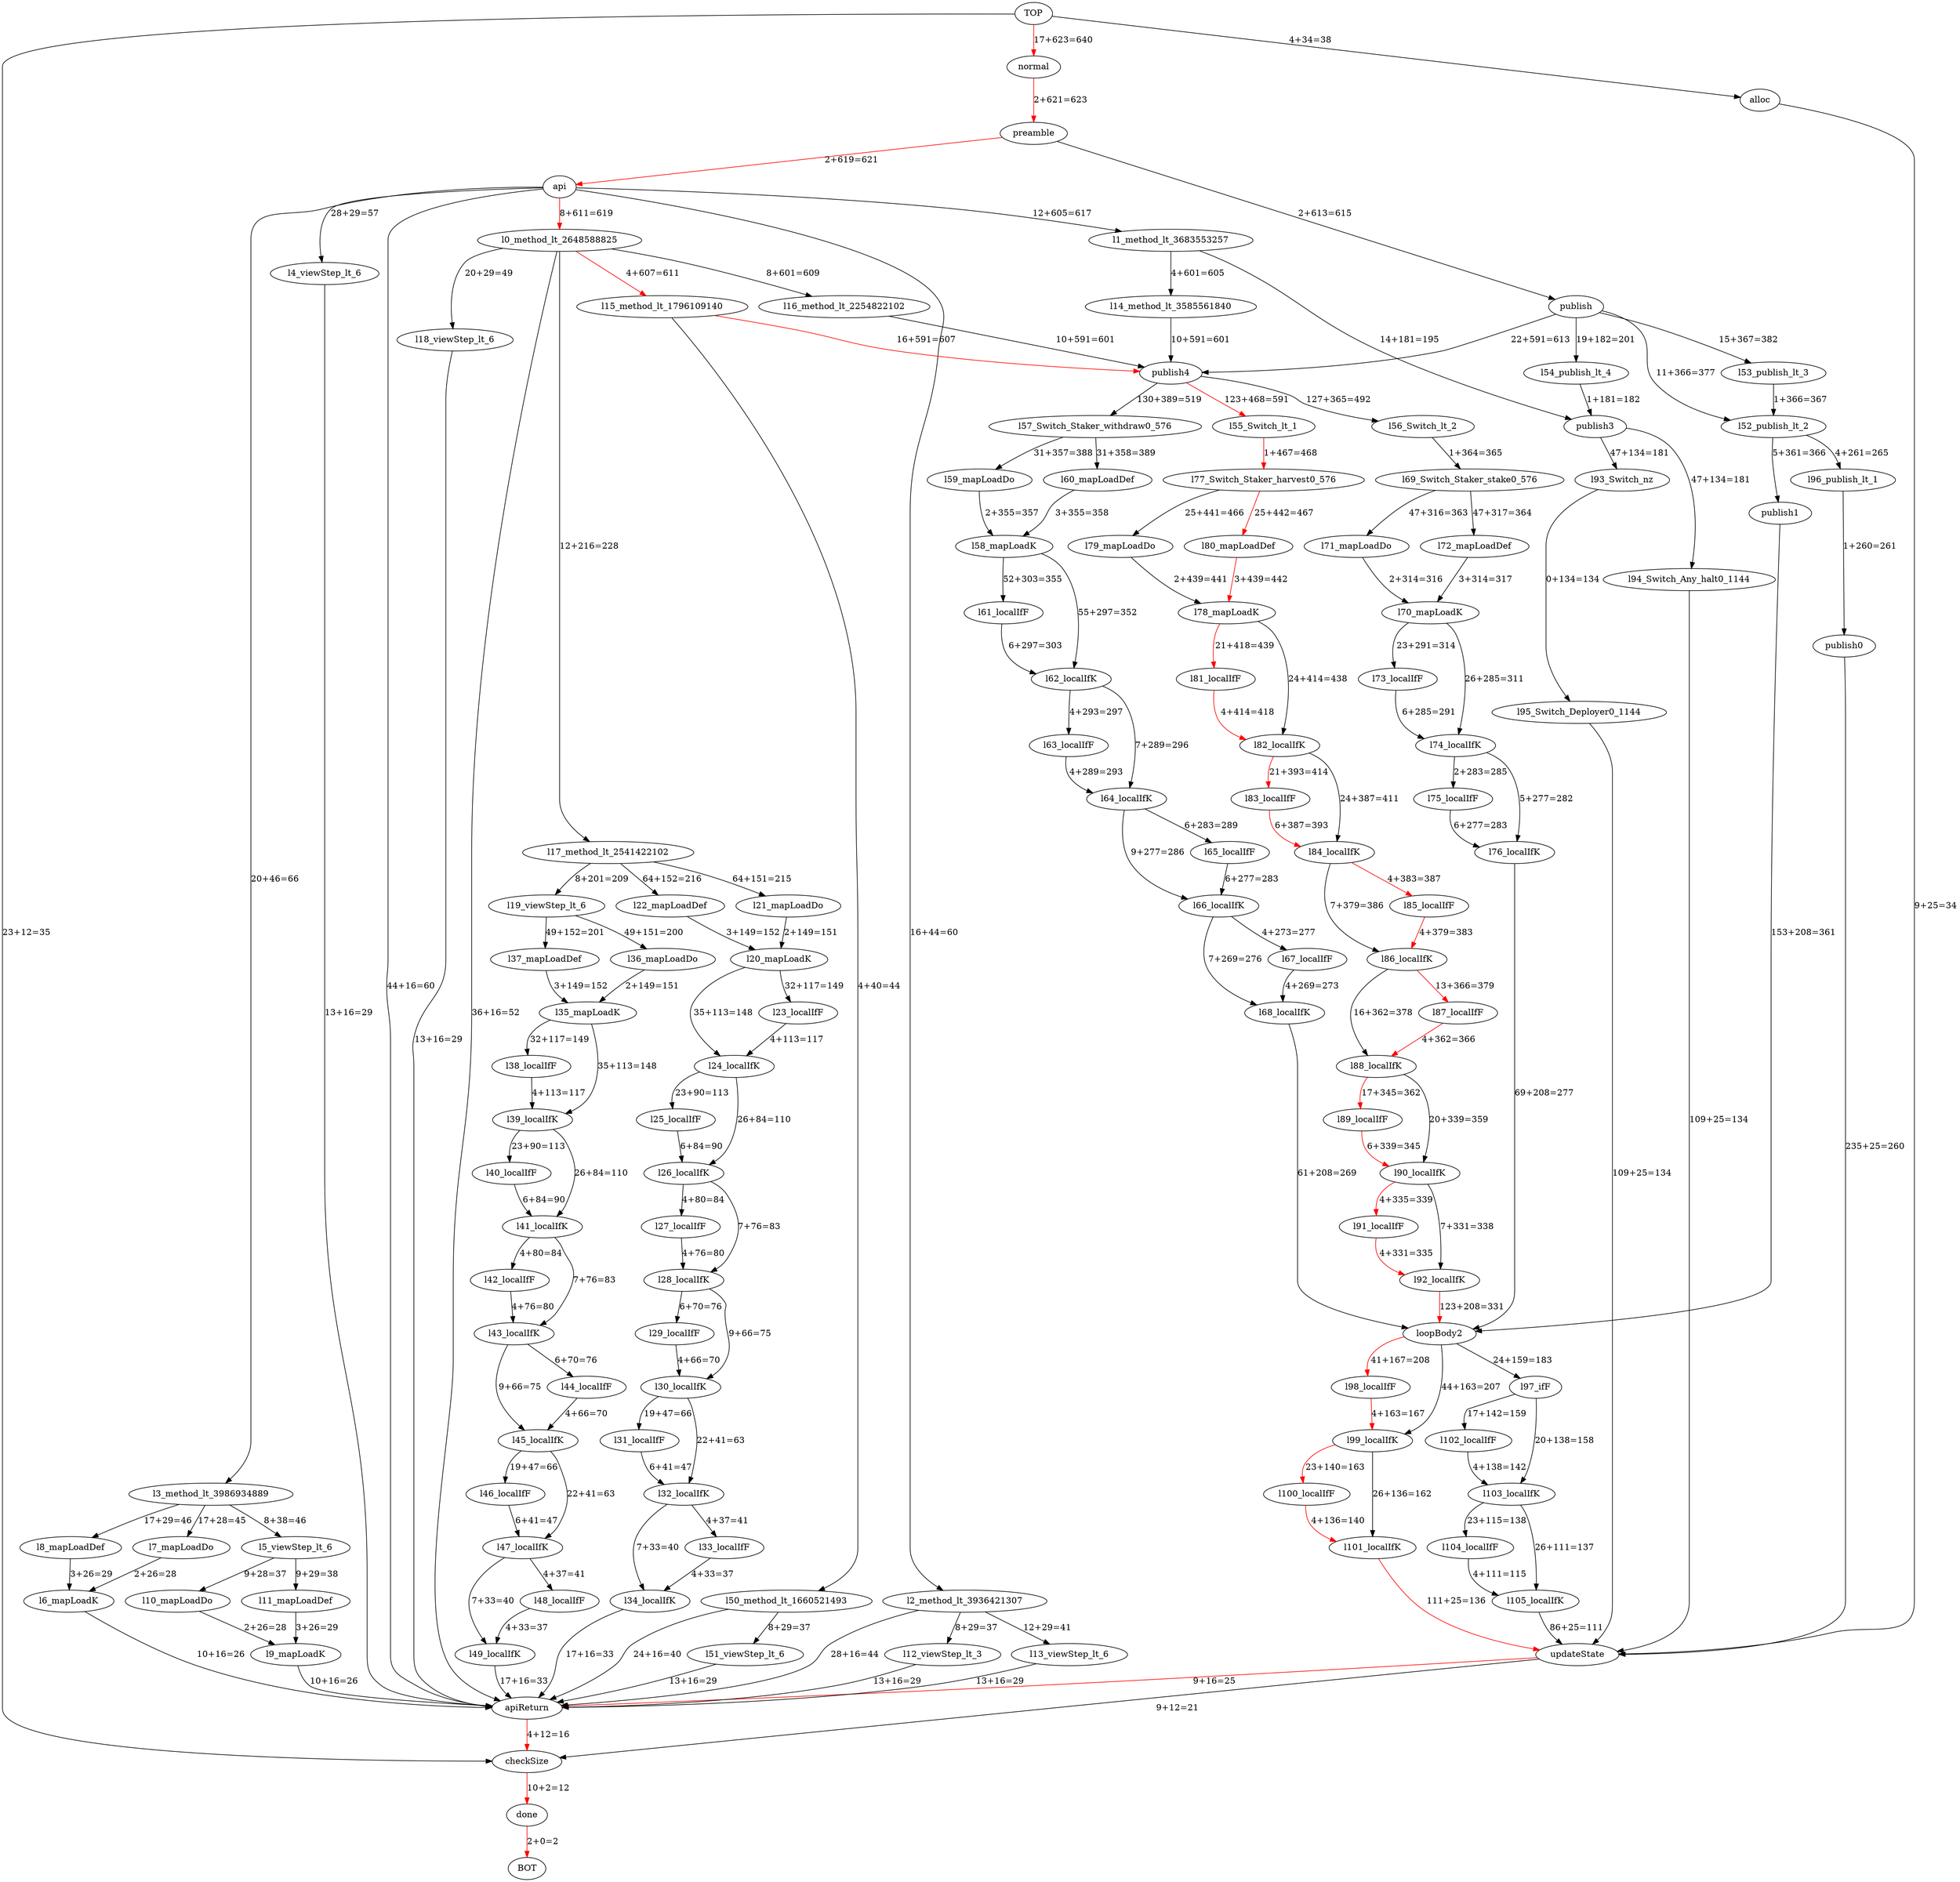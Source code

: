 // This file is in the DOT file format. Upload or copy it into a Graphviz engine, such as https://dreampuf.github.io/GraphvizOnline
digraph {
"TOP"->"alloc"[label="4+34=38"]
"TOP"->"checkSize"[label="23+12=35"]
"TOP"->"normal"[color="red",label="17+623=640"]
"alloc"->"updateState"[label="9+25=34"]
"api"->"apiReturn"[label="44+16=60"]
"api"->"l0_method_lt_2648588825"[color="red",label="8+611=619"]
"api"->"l1_method_lt_3683553257"[label="12+605=617"]
"api"->"l2_method_lt_3936421307"[label="16+44=60"]
"api"->"l3_method_lt_3986934889"[label="20+46=66"]
"api"->"l4_viewStep_lt_6"[label="28+29=57"]
"apiReturn"->"checkSize"[color="red",label="4+12=16"]
"checkSize"->"done"[color="red",label="10+2=12"]
"done"->"BOT"[color="red",label="2+0=2"]
"l0_method_lt_2648588825"->"apiReturn"[label="36+16=52"]
"l0_method_lt_2648588825"->"l15_method_lt_1796109140"[color="red",label="4+607=611"]
"l0_method_lt_2648588825"->"l16_method_lt_2254822102"[label="8+601=609"]
"l0_method_lt_2648588825"->"l17_method_lt_2541422102"[label="12+216=228"]
"l0_method_lt_2648588825"->"l18_viewStep_lt_6"[label="20+29=49"]
"l100_localIfF"->"l101_localIfK"[color="red",label="4+136=140"]
"l101_localIfK"->"updateState"[color="red",label="111+25=136"]
"l102_localIfF"->"l103_localIfK"[label="4+138=142"]
"l103_localIfK"->"l104_localIfF"[label="23+115=138"]
"l103_localIfK"->"l105_localIfK"[label="26+111=137"]
"l104_localIfF"->"l105_localIfK"[label="4+111=115"]
"l105_localIfK"->"updateState"[label="86+25=111"]
"l10_mapLoadDo"->"l9_mapLoadK"[label="2+26=28"]
"l11_mapLoadDef"->"l9_mapLoadK"[label="3+26=29"]
"l12_viewStep_lt_3"->"apiReturn"[label="13+16=29"]
"l13_viewStep_lt_6"->"apiReturn"[label="13+16=29"]
"l14_method_lt_3585561840"->"publish4"[label="10+591=601"]
"l15_method_lt_1796109140"->"l50_method_lt_1660521493"[label="4+40=44"]
"l15_method_lt_1796109140"->"publish4"[color="red",label="16+591=607"]
"l16_method_lt_2254822102"->"publish4"[label="10+591=601"]
"l17_method_lt_2541422102"->"l19_viewStep_lt_6"[label="8+201=209"]
"l17_method_lt_2541422102"->"l21_mapLoadDo"[label="64+151=215"]
"l17_method_lt_2541422102"->"l22_mapLoadDef"[label="64+152=216"]
"l18_viewStep_lt_6"->"apiReturn"[label="13+16=29"]
"l19_viewStep_lt_6"->"l36_mapLoadDo"[label="49+151=200"]
"l19_viewStep_lt_6"->"l37_mapLoadDef"[label="49+152=201"]
"l1_method_lt_3683553257"->"l14_method_lt_3585561840"[label="4+601=605"]
"l1_method_lt_3683553257"->"publish3"[label="14+181=195"]
"l20_mapLoadK"->"l23_localIfF"[label="32+117=149"]
"l20_mapLoadK"->"l24_localIfK"[label="35+113=148"]
"l21_mapLoadDo"->"l20_mapLoadK"[label="2+149=151"]
"l22_mapLoadDef"->"l20_mapLoadK"[label="3+149=152"]
"l23_localIfF"->"l24_localIfK"[label="4+113=117"]
"l24_localIfK"->"l25_localIfF"[label="23+90=113"]
"l24_localIfK"->"l26_localIfK"[label="26+84=110"]
"l25_localIfF"->"l26_localIfK"[label="6+84=90"]
"l26_localIfK"->"l27_localIfF"[label="4+80=84"]
"l26_localIfK"->"l28_localIfK"[label="7+76=83"]
"l27_localIfF"->"l28_localIfK"[label="4+76=80"]
"l28_localIfK"->"l29_localIfF"[label="6+70=76"]
"l28_localIfK"->"l30_localIfK"[label="9+66=75"]
"l29_localIfF"->"l30_localIfK"[label="4+66=70"]
"l2_method_lt_3936421307"->"apiReturn"[label="28+16=44"]
"l2_method_lt_3936421307"->"l12_viewStep_lt_3"[label="8+29=37"]
"l2_method_lt_3936421307"->"l13_viewStep_lt_6"[label="12+29=41"]
"l30_localIfK"->"l31_localIfF"[label="19+47=66"]
"l30_localIfK"->"l32_localIfK"[label="22+41=63"]
"l31_localIfF"->"l32_localIfK"[label="6+41=47"]
"l32_localIfK"->"l33_localIfF"[label="4+37=41"]
"l32_localIfK"->"l34_localIfK"[label="7+33=40"]
"l33_localIfF"->"l34_localIfK"[label="4+33=37"]
"l34_localIfK"->"apiReturn"[label="17+16=33"]
"l35_mapLoadK"->"l38_localIfF"[label="32+117=149"]
"l35_mapLoadK"->"l39_localIfK"[label="35+113=148"]
"l36_mapLoadDo"->"l35_mapLoadK"[label="2+149=151"]
"l37_mapLoadDef"->"l35_mapLoadK"[label="3+149=152"]
"l38_localIfF"->"l39_localIfK"[label="4+113=117"]
"l39_localIfK"->"l40_localIfF"[label="23+90=113"]
"l39_localIfK"->"l41_localIfK"[label="26+84=110"]
"l3_method_lt_3986934889"->"l5_viewStep_lt_6"[label="8+38=46"]
"l3_method_lt_3986934889"->"l7_mapLoadDo"[label="17+28=45"]
"l3_method_lt_3986934889"->"l8_mapLoadDef"[label="17+29=46"]
"l40_localIfF"->"l41_localIfK"[label="6+84=90"]
"l41_localIfK"->"l42_localIfF"[label="4+80=84"]
"l41_localIfK"->"l43_localIfK"[label="7+76=83"]
"l42_localIfF"->"l43_localIfK"[label="4+76=80"]
"l43_localIfK"->"l44_localIfF"[label="6+70=76"]
"l43_localIfK"->"l45_localIfK"[label="9+66=75"]
"l44_localIfF"->"l45_localIfK"[label="4+66=70"]
"l45_localIfK"->"l46_localIfF"[label="19+47=66"]
"l45_localIfK"->"l47_localIfK"[label="22+41=63"]
"l46_localIfF"->"l47_localIfK"[label="6+41=47"]
"l47_localIfK"->"l48_localIfF"[label="4+37=41"]
"l47_localIfK"->"l49_localIfK"[label="7+33=40"]
"l48_localIfF"->"l49_localIfK"[label="4+33=37"]
"l49_localIfK"->"apiReturn"[label="17+16=33"]
"l4_viewStep_lt_6"->"apiReturn"[label="13+16=29"]
"l50_method_lt_1660521493"->"apiReturn"[label="24+16=40"]
"l50_method_lt_1660521493"->"l51_viewStep_lt_6"[label="8+29=37"]
"l51_viewStep_lt_6"->"apiReturn"[label="13+16=29"]
"l52_publish_lt_2"->"l96_publish_lt_1"[label="4+261=265"]
"l52_publish_lt_2"->"publish1"[label="5+361=366"]
"l53_publish_lt_3"->"l52_publish_lt_2"[label="1+366=367"]
"l54_publish_lt_4"->"publish3"[label="1+181=182"]
"l55_Switch_lt_1"->"l77_Switch_Staker_harvest0_576"[color="red",label="1+467=468"]
"l56_Switch_lt_2"->"l69_Switch_Staker_stake0_576"[label="1+364=365"]
"l57_Switch_Staker_withdraw0_576"->"l59_mapLoadDo"[label="31+357=388"]
"l57_Switch_Staker_withdraw0_576"->"l60_mapLoadDef"[label="31+358=389"]
"l58_mapLoadK"->"l61_localIfF"[label="52+303=355"]
"l58_mapLoadK"->"l62_localIfK"[label="55+297=352"]
"l59_mapLoadDo"->"l58_mapLoadK"[label="2+355=357"]
"l5_viewStep_lt_6"->"l10_mapLoadDo"[label="9+28=37"]
"l5_viewStep_lt_6"->"l11_mapLoadDef"[label="9+29=38"]
"l60_mapLoadDef"->"l58_mapLoadK"[label="3+355=358"]
"l61_localIfF"->"l62_localIfK"[label="6+297=303"]
"l62_localIfK"->"l63_localIfF"[label="4+293=297"]
"l62_localIfK"->"l64_localIfK"[label="7+289=296"]
"l63_localIfF"->"l64_localIfK"[label="4+289=293"]
"l64_localIfK"->"l65_localIfF"[label="6+283=289"]
"l64_localIfK"->"l66_localIfK"[label="9+277=286"]
"l65_localIfF"->"l66_localIfK"[label="6+277=283"]
"l66_localIfK"->"l67_localIfF"[label="4+273=277"]
"l66_localIfK"->"l68_localIfK"[label="7+269=276"]
"l67_localIfF"->"l68_localIfK"[label="4+269=273"]
"l68_localIfK"->"loopBody2"[label="61+208=269"]
"l69_Switch_Staker_stake0_576"->"l71_mapLoadDo"[label="47+316=363"]
"l69_Switch_Staker_stake0_576"->"l72_mapLoadDef"[label="47+317=364"]
"l6_mapLoadK"->"apiReturn"[label="10+16=26"]
"l70_mapLoadK"->"l73_localIfF"[label="23+291=314"]
"l70_mapLoadK"->"l74_localIfK"[label="26+285=311"]
"l71_mapLoadDo"->"l70_mapLoadK"[label="2+314=316"]
"l72_mapLoadDef"->"l70_mapLoadK"[label="3+314=317"]
"l73_localIfF"->"l74_localIfK"[label="6+285=291"]
"l74_localIfK"->"l75_localIfF"[label="2+283=285"]
"l74_localIfK"->"l76_localIfK"[label="5+277=282"]
"l75_localIfF"->"l76_localIfK"[label="6+277=283"]
"l76_localIfK"->"loopBody2"[label="69+208=277"]
"l77_Switch_Staker_harvest0_576"->"l79_mapLoadDo"[label="25+441=466"]
"l77_Switch_Staker_harvest0_576"->"l80_mapLoadDef"[color="red",label="25+442=467"]
"l78_mapLoadK"->"l81_localIfF"[color="red",label="21+418=439"]
"l78_mapLoadK"->"l82_localIfK"[label="24+414=438"]
"l79_mapLoadDo"->"l78_mapLoadK"[label="2+439=441"]
"l7_mapLoadDo"->"l6_mapLoadK"[label="2+26=28"]
"l80_mapLoadDef"->"l78_mapLoadK"[color="red",label="3+439=442"]
"l81_localIfF"->"l82_localIfK"[color="red",label="4+414=418"]
"l82_localIfK"->"l83_localIfF"[color="red",label="21+393=414"]
"l82_localIfK"->"l84_localIfK"[label="24+387=411"]
"l83_localIfF"->"l84_localIfK"[color="red",label="6+387=393"]
"l84_localIfK"->"l85_localIfF"[color="red",label="4+383=387"]
"l84_localIfK"->"l86_localIfK"[label="7+379=386"]
"l85_localIfF"->"l86_localIfK"[color="red",label="4+379=383"]
"l86_localIfK"->"l87_localIfF"[color="red",label="13+366=379"]
"l86_localIfK"->"l88_localIfK"[label="16+362=378"]
"l87_localIfF"->"l88_localIfK"[color="red",label="4+362=366"]
"l88_localIfK"->"l89_localIfF"[color="red",label="17+345=362"]
"l88_localIfK"->"l90_localIfK"[label="20+339=359"]
"l89_localIfF"->"l90_localIfK"[color="red",label="6+339=345"]
"l8_mapLoadDef"->"l6_mapLoadK"[label="3+26=29"]
"l90_localIfK"->"l91_localIfF"[color="red",label="4+335=339"]
"l90_localIfK"->"l92_localIfK"[label="7+331=338"]
"l91_localIfF"->"l92_localIfK"[color="red",label="4+331=335"]
"l92_localIfK"->"loopBody2"[color="red",label="123+208=331"]
"l93_Switch_nz"->"l95_Switch_Deployer0_1144"[label="0+134=134"]
"l94_Switch_Any_halt0_1144"->"updateState"[label="109+25=134"]
"l95_Switch_Deployer0_1144"->"updateState"[label="109+25=134"]
"l96_publish_lt_1"->"publish0"[label="1+260=261"]
"l97_ifF"->"l102_localIfF"[label="17+142=159"]
"l97_ifF"->"l103_localIfK"[label="20+138=158"]
"l98_localIfF"->"l99_localIfK"[color="red",label="4+163=167"]
"l99_localIfK"->"l100_localIfF"[color="red",label="23+140=163"]
"l99_localIfK"->"l101_localIfK"[label="26+136=162"]
"l9_mapLoadK"->"apiReturn"[label="10+16=26"]
"loopBody2"->"l97_ifF"[label="24+159=183"]
"loopBody2"->"l98_localIfF"[color="red",label="41+167=208"]
"loopBody2"->"l99_localIfK"[label="44+163=207"]
"normal"->"preamble"[color="red",label="2+621=623"]
"preamble"->"api"[color="red",label="2+619=621"]
"preamble"->"publish"[label="2+613=615"]
"publish"->"l52_publish_lt_2"[label="11+366=377"]
"publish"->"l53_publish_lt_3"[label="15+367=382"]
"publish"->"l54_publish_lt_4"[label="19+182=201"]
"publish"->"publish4"[label="22+591=613"]
"publish0"->"updateState"[label="235+25=260"]
"publish1"->"loopBody2"[label="153+208=361"]
"publish3"->"l93_Switch_nz"[label="47+134=181"]
"publish3"->"l94_Switch_Any_halt0_1144"[label="47+134=181"]
"publish4"->"l55_Switch_lt_1"[color="red",label="123+468=591"]
"publish4"->"l56_Switch_lt_2"[label="127+365=492"]
"publish4"->"l57_Switch_Staker_withdraw0_576"[label="130+389=519"]
"updateState"->"apiReturn"[color="red",label="9+16=25"]
"updateState"->"checkSize"[label="9+12=21"]
}

